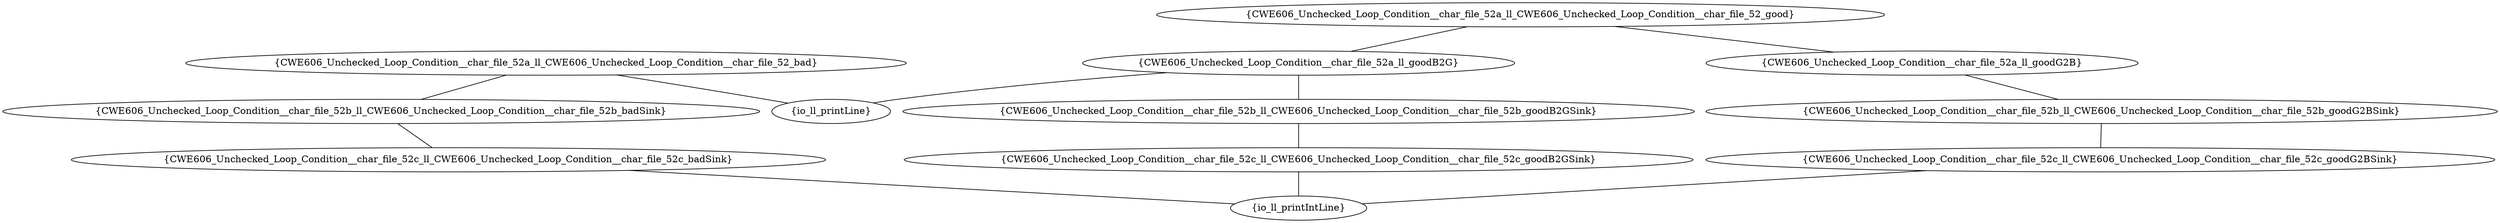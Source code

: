 graph "cg graph" {
CWE606_Unchecked_Loop_Condition__char_file_52a_ll_goodG2B [label="{CWE606_Unchecked_Loop_Condition__char_file_52a_ll_goodG2B}"];
CWE606_Unchecked_Loop_Condition__char_file_52b_ll_CWE606_Unchecked_Loop_Condition__char_file_52b_goodG2BSink [label="{CWE606_Unchecked_Loop_Condition__char_file_52b_ll_CWE606_Unchecked_Loop_Condition__char_file_52b_goodG2BSink}"];
CWE606_Unchecked_Loop_Condition__char_file_52a_ll_CWE606_Unchecked_Loop_Condition__char_file_52_good [label="{CWE606_Unchecked_Loop_Condition__char_file_52a_ll_CWE606_Unchecked_Loop_Condition__char_file_52_good}"];
CWE606_Unchecked_Loop_Condition__char_file_52a_ll_goodB2G [label="{CWE606_Unchecked_Loop_Condition__char_file_52a_ll_goodB2G}"];
CWE606_Unchecked_Loop_Condition__char_file_52c_ll_CWE606_Unchecked_Loop_Condition__char_file_52c_goodB2GSink [label="{CWE606_Unchecked_Loop_Condition__char_file_52c_ll_CWE606_Unchecked_Loop_Condition__char_file_52c_goodB2GSink}"];
io_ll_printIntLine [label="{io_ll_printIntLine}"];
CWE606_Unchecked_Loop_Condition__char_file_52a_ll_CWE606_Unchecked_Loop_Condition__char_file_52_bad [label="{CWE606_Unchecked_Loop_Condition__char_file_52a_ll_CWE606_Unchecked_Loop_Condition__char_file_52_bad}"];
io_ll_printLine [label="{io_ll_printLine}"];
CWE606_Unchecked_Loop_Condition__char_file_52b_ll_CWE606_Unchecked_Loop_Condition__char_file_52b_badSink [label="{CWE606_Unchecked_Loop_Condition__char_file_52b_ll_CWE606_Unchecked_Loop_Condition__char_file_52b_badSink}"];
CWE606_Unchecked_Loop_Condition__char_file_52b_ll_CWE606_Unchecked_Loop_Condition__char_file_52b_goodB2GSink [label="{CWE606_Unchecked_Loop_Condition__char_file_52b_ll_CWE606_Unchecked_Loop_Condition__char_file_52b_goodB2GSink}"];
CWE606_Unchecked_Loop_Condition__char_file_52c_ll_CWE606_Unchecked_Loop_Condition__char_file_52c_badSink [label="{CWE606_Unchecked_Loop_Condition__char_file_52c_ll_CWE606_Unchecked_Loop_Condition__char_file_52c_badSink}"];
CWE606_Unchecked_Loop_Condition__char_file_52c_ll_CWE606_Unchecked_Loop_Condition__char_file_52c_goodG2BSink [label="{CWE606_Unchecked_Loop_Condition__char_file_52c_ll_CWE606_Unchecked_Loop_Condition__char_file_52c_goodG2BSink}"];
CWE606_Unchecked_Loop_Condition__char_file_52a_ll_goodG2B -- CWE606_Unchecked_Loop_Condition__char_file_52b_ll_CWE606_Unchecked_Loop_Condition__char_file_52b_goodG2BSink;
CWE606_Unchecked_Loop_Condition__char_file_52a_ll_CWE606_Unchecked_Loop_Condition__char_file_52_good -- CWE606_Unchecked_Loop_Condition__char_file_52a_ll_goodG2B;
CWE606_Unchecked_Loop_Condition__char_file_52a_ll_CWE606_Unchecked_Loop_Condition__char_file_52_good -- CWE606_Unchecked_Loop_Condition__char_file_52a_ll_goodB2G;
CWE606_Unchecked_Loop_Condition__char_file_52c_ll_CWE606_Unchecked_Loop_Condition__char_file_52c_goodB2GSink -- io_ll_printIntLine;
CWE606_Unchecked_Loop_Condition__char_file_52a_ll_CWE606_Unchecked_Loop_Condition__char_file_52_bad -- io_ll_printLine;
CWE606_Unchecked_Loop_Condition__char_file_52a_ll_CWE606_Unchecked_Loop_Condition__char_file_52_bad -- CWE606_Unchecked_Loop_Condition__char_file_52b_ll_CWE606_Unchecked_Loop_Condition__char_file_52b_badSink;
CWE606_Unchecked_Loop_Condition__char_file_52b_ll_CWE606_Unchecked_Loop_Condition__char_file_52b_goodB2GSink -- CWE606_Unchecked_Loop_Condition__char_file_52c_ll_CWE606_Unchecked_Loop_Condition__char_file_52c_goodB2GSink;
CWE606_Unchecked_Loop_Condition__char_file_52c_ll_CWE606_Unchecked_Loop_Condition__char_file_52c_badSink -- io_ll_printIntLine;
CWE606_Unchecked_Loop_Condition__char_file_52c_ll_CWE606_Unchecked_Loop_Condition__char_file_52c_goodG2BSink -- io_ll_printIntLine;
CWE606_Unchecked_Loop_Condition__char_file_52b_ll_CWE606_Unchecked_Loop_Condition__char_file_52b_goodG2BSink -- CWE606_Unchecked_Loop_Condition__char_file_52c_ll_CWE606_Unchecked_Loop_Condition__char_file_52c_goodG2BSink;
CWE606_Unchecked_Loop_Condition__char_file_52a_ll_goodB2G -- io_ll_printLine;
CWE606_Unchecked_Loop_Condition__char_file_52a_ll_goodB2G -- CWE606_Unchecked_Loop_Condition__char_file_52b_ll_CWE606_Unchecked_Loop_Condition__char_file_52b_goodB2GSink;
CWE606_Unchecked_Loop_Condition__char_file_52b_ll_CWE606_Unchecked_Loop_Condition__char_file_52b_badSink -- CWE606_Unchecked_Loop_Condition__char_file_52c_ll_CWE606_Unchecked_Loop_Condition__char_file_52c_badSink;
}
